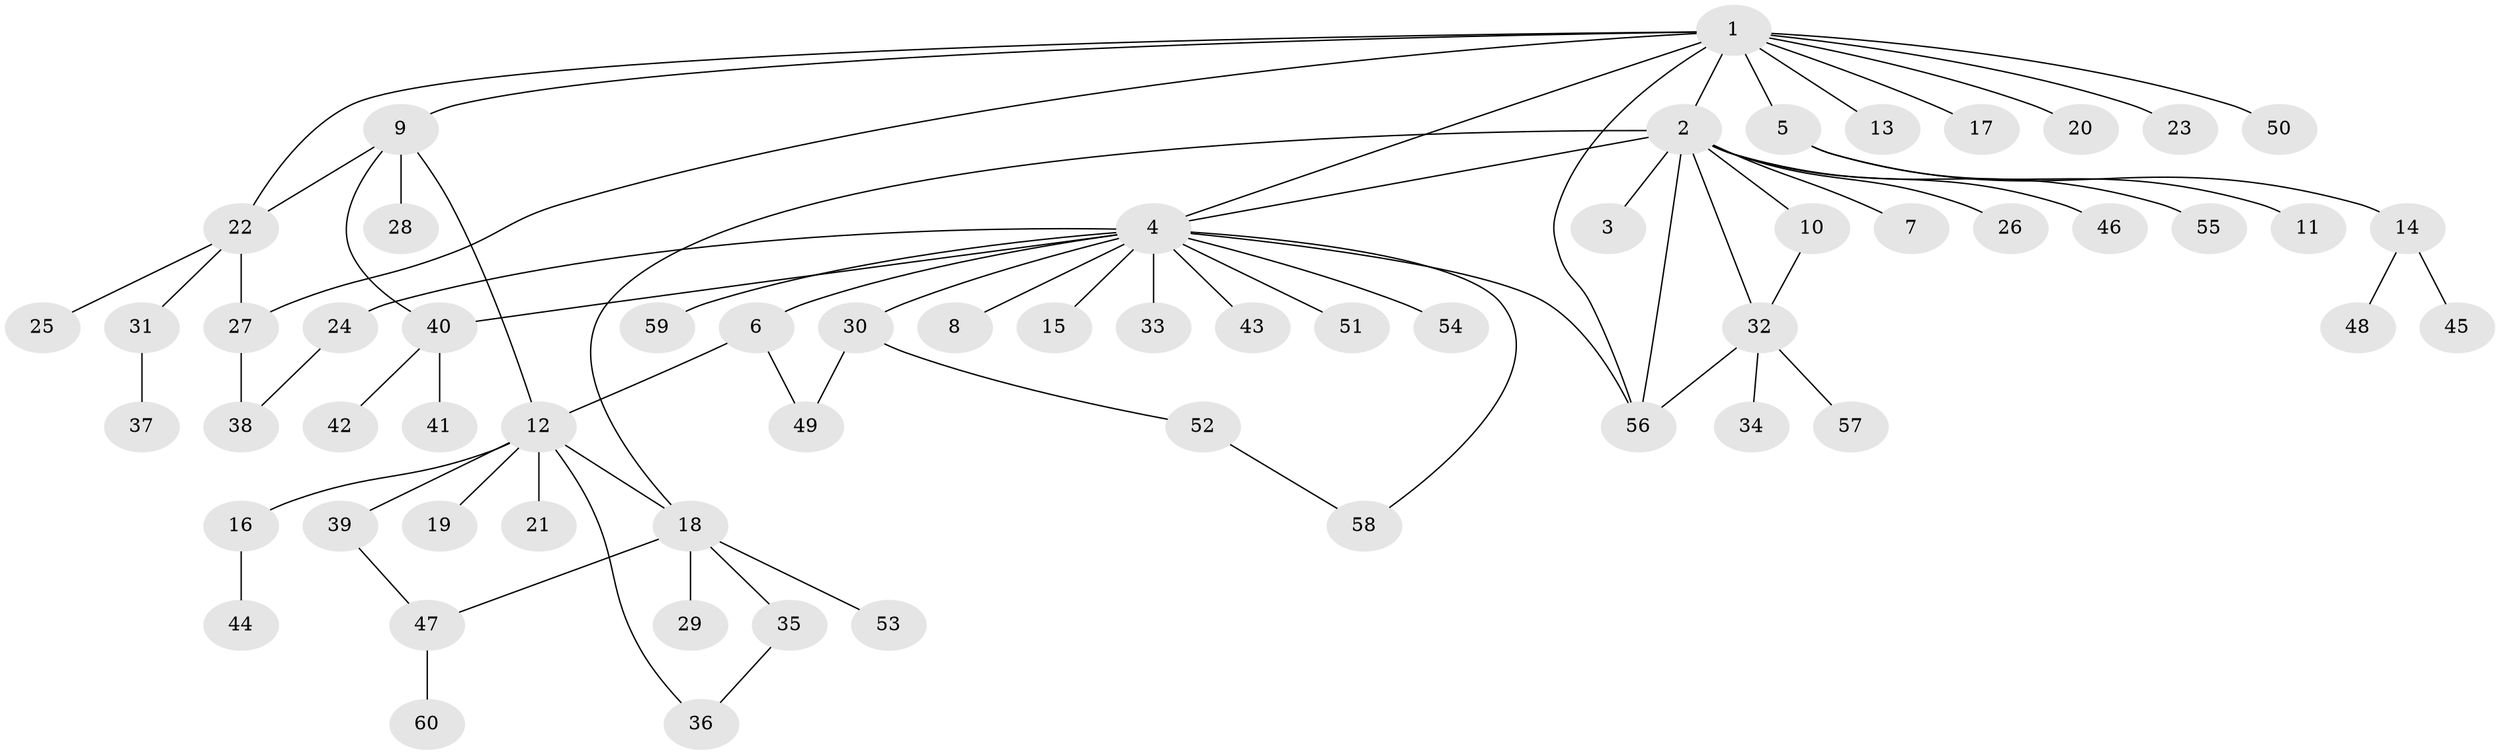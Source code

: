 // coarse degree distribution, {10: 0.044444444444444446, 1: 0.6, 14: 0.022222222222222223, 2: 0.15555555555555556, 3: 0.06666666666666667, 7: 0.044444444444444446, 8: 0.022222222222222223, 4: 0.044444444444444446}
// Generated by graph-tools (version 1.1) at 2025/41/03/06/25 10:41:47]
// undirected, 60 vertices, 74 edges
graph export_dot {
graph [start="1"]
  node [color=gray90,style=filled];
  1;
  2;
  3;
  4;
  5;
  6;
  7;
  8;
  9;
  10;
  11;
  12;
  13;
  14;
  15;
  16;
  17;
  18;
  19;
  20;
  21;
  22;
  23;
  24;
  25;
  26;
  27;
  28;
  29;
  30;
  31;
  32;
  33;
  34;
  35;
  36;
  37;
  38;
  39;
  40;
  41;
  42;
  43;
  44;
  45;
  46;
  47;
  48;
  49;
  50;
  51;
  52;
  53;
  54;
  55;
  56;
  57;
  58;
  59;
  60;
  1 -- 2;
  1 -- 4;
  1 -- 5;
  1 -- 9;
  1 -- 13;
  1 -- 17;
  1 -- 20;
  1 -- 22;
  1 -- 23;
  1 -- 27;
  1 -- 50;
  1 -- 56;
  2 -- 3;
  2 -- 4;
  2 -- 7;
  2 -- 10;
  2 -- 18;
  2 -- 26;
  2 -- 32;
  2 -- 46;
  2 -- 55;
  2 -- 56;
  4 -- 6;
  4 -- 8;
  4 -- 15;
  4 -- 24;
  4 -- 30;
  4 -- 33;
  4 -- 40;
  4 -- 43;
  4 -- 51;
  4 -- 54;
  4 -- 56;
  4 -- 58;
  4 -- 59;
  5 -- 11;
  5 -- 14;
  6 -- 12;
  6 -- 49;
  9 -- 12;
  9 -- 22;
  9 -- 28;
  9 -- 40;
  10 -- 32;
  12 -- 16;
  12 -- 18;
  12 -- 19;
  12 -- 21;
  12 -- 36;
  12 -- 39;
  14 -- 45;
  14 -- 48;
  16 -- 44;
  18 -- 29;
  18 -- 35;
  18 -- 47;
  18 -- 53;
  22 -- 25;
  22 -- 27;
  22 -- 31;
  24 -- 38;
  27 -- 38;
  30 -- 49;
  30 -- 52;
  31 -- 37;
  32 -- 34;
  32 -- 56;
  32 -- 57;
  35 -- 36;
  39 -- 47;
  40 -- 41;
  40 -- 42;
  47 -- 60;
  52 -- 58;
}
